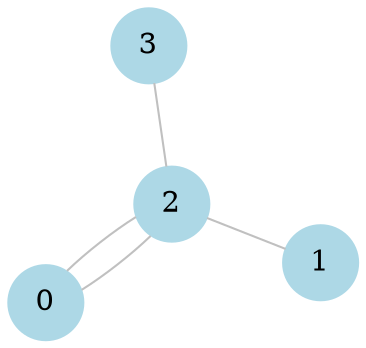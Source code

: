 graph G {
graph [layout = neato]
node [shape = circle,
style = filled,
style = filled,
color = lightblue]
edge [color = silver]
0;
1;
2;
3;
2--3 ;
0--2 ;
2--0 ;
2--1 ;
}
